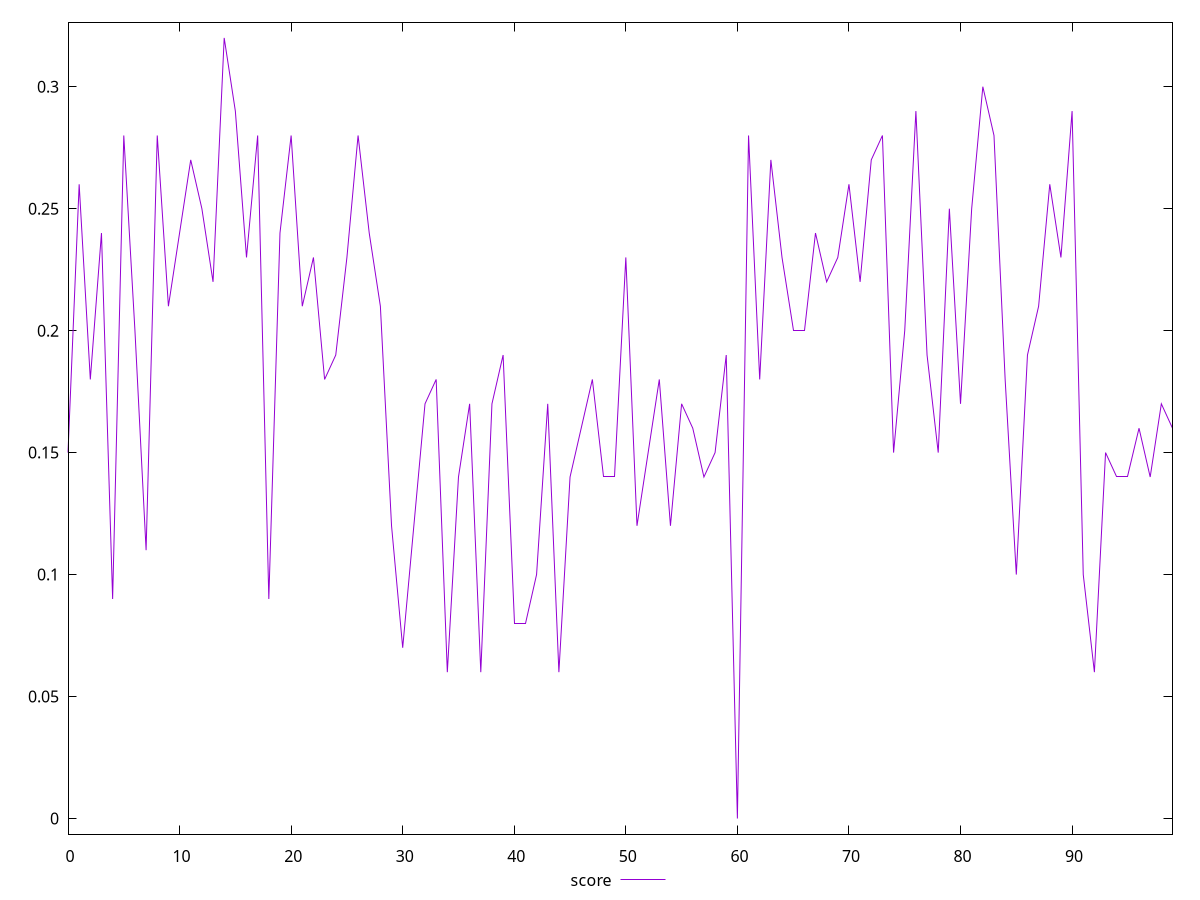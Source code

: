 reset

$score <<EOF
0 0.15
1 0.26
2 0.18
3 0.24
4 0.09
5 0.28
6 0.2
7 0.11
8 0.28
9 0.21
10 0.24
11 0.27
12 0.25
13 0.22
14 0.32
15 0.29
16 0.23
17 0.28
18 0.09
19 0.24
20 0.28
21 0.21
22 0.23
23 0.18
24 0.19
25 0.23
26 0.28
27 0.24
28 0.21
29 0.12
30 0.07
31 0.12
32 0.17
33 0.18
34 0.06
35 0.14
36 0.17
37 0.06
38 0.17
39 0.19
40 0.08
41 0.08
42 0.1
43 0.17
44 0.06
45 0.14
46 0.16
47 0.18
48 0.14
49 0.14
50 0.23
51 0.12
52 0.15
53 0.18
54 0.12
55 0.17
56 0.16
57 0.14
58 0.15
59 0.19
60 0
61 0.28
62 0.18
63 0.27
64 0.23
65 0.2
66 0.2
67 0.24
68 0.22
69 0.23
70 0.26
71 0.22
72 0.27
73 0.28
74 0.15
75 0.2
76 0.29
77 0.19
78 0.15
79 0.25
80 0.17
81 0.25
82 0.3
83 0.28
84 0.18
85 0.1
86 0.19
87 0.21
88 0.26
89 0.23
90 0.29
91 0.1
92 0.06
93 0.15
94 0.14
95 0.14
96 0.16
97 0.14
98 0.17
99 0.16
EOF

set key outside below
set xrange [0:99]
set yrange [-0.0064:0.3264]
set trange [-0.0064:0.3264]
set terminal svg size 640, 500 enhanced background rgb 'white'
set output "reprap/speed-index/samples/pages+cached+noexternal/score/values.svg"

plot $score title "score" with line

reset
